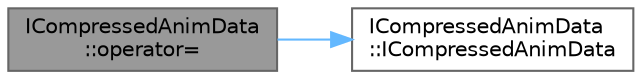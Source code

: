 digraph "ICompressedAnimData::operator="
{
 // INTERACTIVE_SVG=YES
 // LATEX_PDF_SIZE
  bgcolor="transparent";
  edge [fontname=Helvetica,fontsize=10,labelfontname=Helvetica,labelfontsize=10];
  node [fontname=Helvetica,fontsize=10,shape=box,height=0.2,width=0.4];
  rankdir="LR";
  Node1 [id="Node000001",label="ICompressedAnimData\l::operator=",height=0.2,width=0.4,color="gray40", fillcolor="grey60", style="filled", fontcolor="black",tooltip=" "];
  Node1 -> Node2 [id="edge1_Node000001_Node000002",color="steelblue1",style="solid",tooltip=" "];
  Node2 [id="Node000002",label="ICompressedAnimData\l::ICompressedAnimData",height=0.2,width=0.4,color="grey40", fillcolor="white", style="filled",URL="$de/d56/structICompressedAnimData.html#a31130ba2db4db51f789a13c3e0cfe088",tooltip=" "];
}
